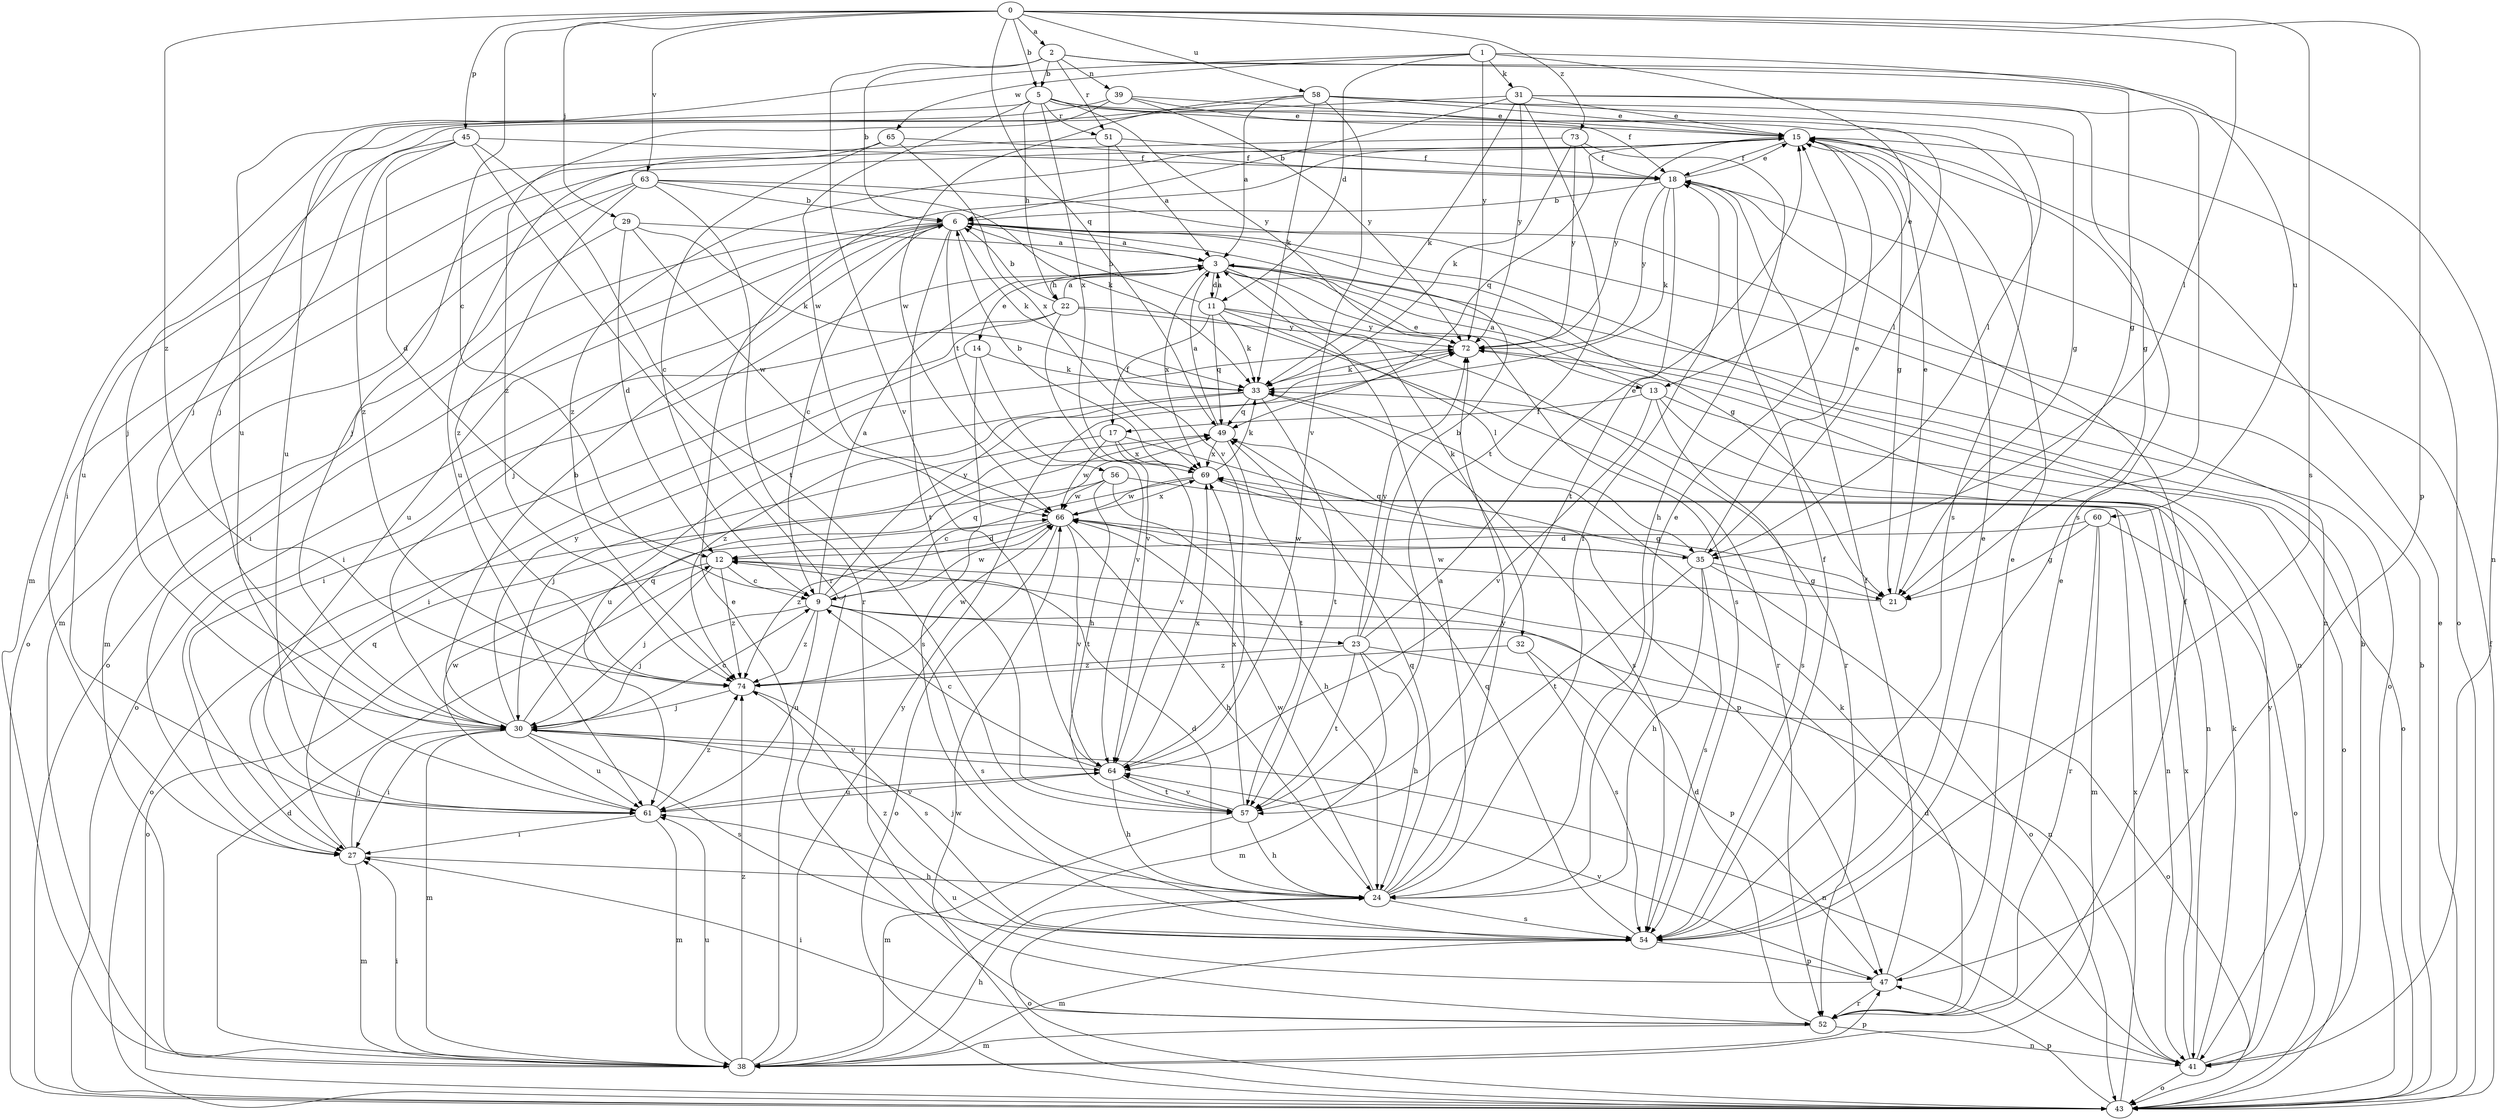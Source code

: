 strict digraph  {
0;
1;
2;
3;
5;
6;
9;
11;
12;
13;
14;
15;
17;
18;
21;
22;
23;
24;
27;
29;
30;
31;
32;
33;
35;
38;
39;
41;
43;
45;
47;
49;
51;
52;
54;
56;
57;
58;
60;
61;
63;
64;
65;
66;
69;
72;
73;
74;
0 -> 2  [label=a];
0 -> 5  [label=b];
0 -> 9  [label=c];
0 -> 29  [label=j];
0 -> 35  [label=l];
0 -> 45  [label=p];
0 -> 47  [label=p];
0 -> 49  [label=q];
0 -> 54  [label=s];
0 -> 58  [label=u];
0 -> 63  [label=v];
0 -> 73  [label=z];
0 -> 74  [label=z];
1 -> 11  [label=d];
1 -> 13  [label=e];
1 -> 31  [label=k];
1 -> 60  [label=u];
1 -> 61  [label=u];
1 -> 65  [label=w];
1 -> 72  [label=y];
2 -> 5  [label=b];
2 -> 6  [label=b];
2 -> 21  [label=g];
2 -> 39  [label=n];
2 -> 41  [label=n];
2 -> 51  [label=r];
2 -> 64  [label=v];
3 -> 11  [label=d];
3 -> 13  [label=e];
3 -> 14  [label=e];
3 -> 22  [label=h];
3 -> 27  [label=i];
3 -> 32  [label=k];
3 -> 41  [label=n];
3 -> 43  [label=o];
3 -> 54  [label=s];
3 -> 69  [label=x];
5 -> 15  [label=e];
5 -> 22  [label=h];
5 -> 35  [label=l];
5 -> 38  [label=m];
5 -> 51  [label=r];
5 -> 54  [label=s];
5 -> 66  [label=w];
5 -> 69  [label=x];
5 -> 72  [label=y];
6 -> 3  [label=a];
6 -> 9  [label=c];
6 -> 21  [label=g];
6 -> 27  [label=i];
6 -> 30  [label=j];
6 -> 33  [label=k];
6 -> 43  [label=o];
6 -> 56  [label=t];
6 -> 57  [label=t];
6 -> 61  [label=u];
9 -> 3  [label=a];
9 -> 23  [label=h];
9 -> 30  [label=j];
9 -> 41  [label=n];
9 -> 49  [label=q];
9 -> 54  [label=s];
9 -> 61  [label=u];
9 -> 66  [label=w];
9 -> 72  [label=y];
9 -> 74  [label=z];
11 -> 3  [label=a];
11 -> 6  [label=b];
11 -> 17  [label=f];
11 -> 33  [label=k];
11 -> 35  [label=l];
11 -> 49  [label=q];
11 -> 52  [label=r];
11 -> 72  [label=y];
12 -> 9  [label=c];
12 -> 30  [label=j];
12 -> 43  [label=o];
12 -> 74  [label=z];
13 -> 3  [label=a];
13 -> 17  [label=f];
13 -> 41  [label=n];
13 -> 43  [label=o];
13 -> 54  [label=s];
13 -> 64  [label=v];
14 -> 27  [label=i];
14 -> 33  [label=k];
14 -> 54  [label=s];
14 -> 64  [label=v];
15 -> 18  [label=f];
15 -> 21  [label=g];
15 -> 30  [label=j];
15 -> 43  [label=o];
15 -> 49  [label=q];
15 -> 72  [label=y];
15 -> 74  [label=z];
17 -> 30  [label=j];
17 -> 47  [label=p];
17 -> 64  [label=v];
17 -> 66  [label=w];
17 -> 69  [label=x];
18 -> 6  [label=b];
18 -> 15  [label=e];
18 -> 33  [label=k];
18 -> 57  [label=t];
18 -> 72  [label=y];
21 -> 15  [label=e];
21 -> 66  [label=w];
22 -> 3  [label=a];
22 -> 6  [label=b];
22 -> 27  [label=i];
22 -> 43  [label=o];
22 -> 52  [label=r];
22 -> 64  [label=v];
22 -> 72  [label=y];
23 -> 6  [label=b];
23 -> 15  [label=e];
23 -> 24  [label=h];
23 -> 38  [label=m];
23 -> 43  [label=o];
23 -> 57  [label=t];
23 -> 72  [label=y];
23 -> 74  [label=z];
24 -> 3  [label=a];
24 -> 12  [label=d];
24 -> 15  [label=e];
24 -> 18  [label=f];
24 -> 30  [label=j];
24 -> 43  [label=o];
24 -> 49  [label=q];
24 -> 54  [label=s];
24 -> 66  [label=w];
24 -> 72  [label=y];
27 -> 24  [label=h];
27 -> 30  [label=j];
27 -> 38  [label=m];
27 -> 49  [label=q];
29 -> 3  [label=a];
29 -> 12  [label=d];
29 -> 33  [label=k];
29 -> 38  [label=m];
29 -> 66  [label=w];
30 -> 6  [label=b];
30 -> 9  [label=c];
30 -> 27  [label=i];
30 -> 38  [label=m];
30 -> 41  [label=n];
30 -> 49  [label=q];
30 -> 54  [label=s];
30 -> 61  [label=u];
30 -> 64  [label=v];
30 -> 72  [label=y];
31 -> 6  [label=b];
31 -> 15  [label=e];
31 -> 21  [label=g];
31 -> 30  [label=j];
31 -> 33  [label=k];
31 -> 54  [label=s];
31 -> 57  [label=t];
31 -> 72  [label=y];
32 -> 47  [label=p];
32 -> 54  [label=s];
32 -> 74  [label=z];
33 -> 49  [label=q];
33 -> 54  [label=s];
33 -> 57  [label=t];
33 -> 61  [label=u];
33 -> 74  [label=z];
35 -> 15  [label=e];
35 -> 21  [label=g];
35 -> 24  [label=h];
35 -> 43  [label=o];
35 -> 49  [label=q];
35 -> 54  [label=s];
35 -> 57  [label=t];
35 -> 66  [label=w];
38 -> 12  [label=d];
38 -> 15  [label=e];
38 -> 24  [label=h];
38 -> 27  [label=i];
38 -> 47  [label=p];
38 -> 61  [label=u];
38 -> 72  [label=y];
38 -> 74  [label=z];
39 -> 15  [label=e];
39 -> 18  [label=f];
39 -> 61  [label=u];
39 -> 72  [label=y];
39 -> 74  [label=z];
41 -> 6  [label=b];
41 -> 12  [label=d];
41 -> 33  [label=k];
41 -> 43  [label=o];
41 -> 69  [label=x];
41 -> 72  [label=y];
43 -> 6  [label=b];
43 -> 15  [label=e];
43 -> 18  [label=f];
43 -> 47  [label=p];
43 -> 66  [label=w];
43 -> 69  [label=x];
45 -> 12  [label=d];
45 -> 18  [label=f];
45 -> 30  [label=j];
45 -> 52  [label=r];
45 -> 57  [label=t];
45 -> 74  [label=z];
47 -> 15  [label=e];
47 -> 18  [label=f];
47 -> 52  [label=r];
47 -> 61  [label=u];
47 -> 64  [label=v];
49 -> 3  [label=a];
49 -> 57  [label=t];
49 -> 69  [label=x];
51 -> 3  [label=a];
51 -> 18  [label=f];
51 -> 61  [label=u];
51 -> 64  [label=v];
52 -> 12  [label=d];
52 -> 15  [label=e];
52 -> 18  [label=f];
52 -> 27  [label=i];
52 -> 33  [label=k];
52 -> 38  [label=m];
52 -> 41  [label=n];
54 -> 15  [label=e];
54 -> 18  [label=f];
54 -> 38  [label=m];
54 -> 47  [label=p];
54 -> 49  [label=q];
54 -> 74  [label=z];
56 -> 24  [label=h];
56 -> 41  [label=n];
56 -> 43  [label=o];
56 -> 57  [label=t];
56 -> 66  [label=w];
57 -> 24  [label=h];
57 -> 38  [label=m];
57 -> 64  [label=v];
57 -> 69  [label=x];
58 -> 3  [label=a];
58 -> 15  [label=e];
58 -> 21  [label=g];
58 -> 30  [label=j];
58 -> 33  [label=k];
58 -> 35  [label=l];
58 -> 64  [label=v];
58 -> 66  [label=w];
60 -> 12  [label=d];
60 -> 21  [label=g];
60 -> 38  [label=m];
60 -> 43  [label=o];
60 -> 52  [label=r];
61 -> 27  [label=i];
61 -> 38  [label=m];
61 -> 64  [label=v];
61 -> 66  [label=w];
61 -> 74  [label=z];
63 -> 6  [label=b];
63 -> 33  [label=k];
63 -> 38  [label=m];
63 -> 41  [label=n];
63 -> 43  [label=o];
63 -> 52  [label=r];
63 -> 74  [label=z];
64 -> 9  [label=c];
64 -> 24  [label=h];
64 -> 57  [label=t];
64 -> 61  [label=u];
64 -> 69  [label=x];
65 -> 9  [label=c];
65 -> 18  [label=f];
65 -> 61  [label=u];
65 -> 69  [label=x];
66 -> 12  [label=d];
66 -> 24  [label=h];
66 -> 35  [label=l];
66 -> 43  [label=o];
66 -> 64  [label=v];
66 -> 69  [label=x];
66 -> 74  [label=z];
69 -> 6  [label=b];
69 -> 9  [label=c];
69 -> 21  [label=g];
69 -> 33  [label=k];
69 -> 66  [label=w];
72 -> 33  [label=k];
72 -> 43  [label=o];
73 -> 18  [label=f];
73 -> 24  [label=h];
73 -> 27  [label=i];
73 -> 33  [label=k];
73 -> 72  [label=y];
74 -> 30  [label=j];
74 -> 54  [label=s];
74 -> 66  [label=w];
}
